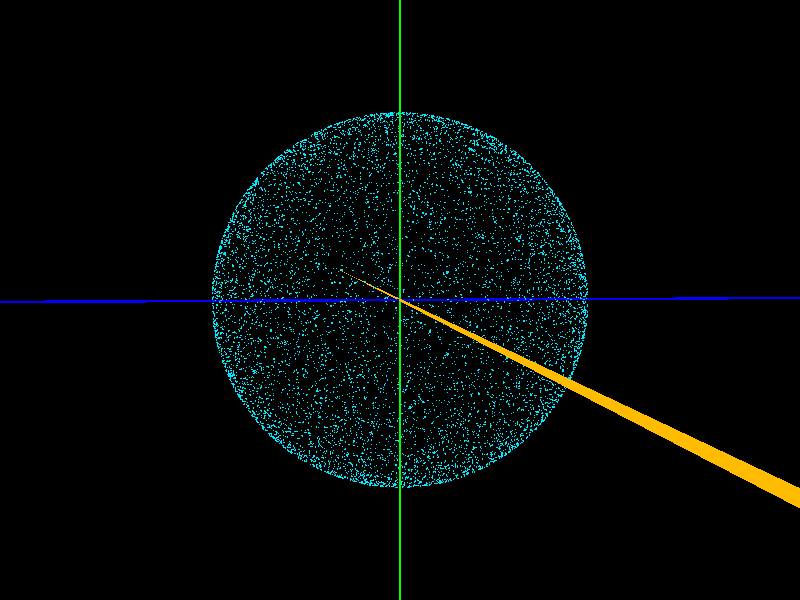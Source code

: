 // Persistence of Vision Ray Tracer Scene Description File
// File: SphericDistribution.pov

#version 3.6; // current version is 3.8

/* 
Information on Pov-Ray:
 
My personal introduction into Pov-Ray was the excellent book "3D-Welten, professionelle Animationen und fotorealistische Grafiken mit Raytracing" from 
Toni Lama by Carl Hanser Verlag München Wien, 2004. Apart of that I recommend the Pov-Ray-homepage (http://www.povray.org).

Further information on Pov-Ray can be found at https://sus.ziti.uni-heidelberg.de/Lehre/WS2021_Tools/POVRAY/POVRAY_PeterFischer.pdf,  
https://wiki.povray.org/content/Main_Page, https://de.wikibooks.org/wiki/Raytracing_mit_POV-Ray or, in german language, here: https://www.f-lohmueller.de/pov_tut/pov__ger.htm
*/ 
 
 
//-----------------------------------Scene settings (Camera, light, background)-------------------------------------------------

global_settings {
    assumed_gamma 1.0
    max_trace_level 5
}


#declare Camerax = camera {
    location  <-5, 0.25, 0.5> 
    look_at   <0, 0,  0>
}
 
 
camera {
    Camerax
}


// create a regular point light source
light_source {
    0*x                  // light's position (translated below)
    color rgb <1,1,1>    // light's color
    translate <-100, 100, 30>
} 
light_source {
    0*x                  // light's position (translated below)
    color rgb <0.6,0.6,0.6>    // light's color
    translate <0, 100, -10>
}  

//---------------------------------------------------Modeling approach---------------------------------------------- 

/*
For obtaining an even spherical distribution of points it is not sufficient to randomly distribute points along latitudes and longitudes, since this will result in accumulation of 
points near the poles. One approach for an even distribution is to distribute points randomly on a cylinder where the sphere in question is inscribed. By projecting these points onto 
the sphere using an angle of 90 degrees with respect to the axis of the cylinder, an even distribution on the sphere may be obtained. This approach is modified below for a sphere with 
radius R, by first placing a position onto the x-axis (axis of the cylinder) in the distance R from the origin. This position is then rotated around the z-axis by the angle a = arccos(H/R)
with H being randomly selected with values between -R and R. This rotation corresponds to the projection of a point on the cylinder onto the sphere. Finally the positions obtained are rotated 
around the x-axis by a randomly selected angle between 0 and 360 degrees.
 
*/ 



//-------------------------------------------------------The coordinate system--------------------------------------------------------------

cylinder { 
    <-1000, 0, 0>, <1000, 0, 0>, 0.01 
    pigment {
        color rgb <1,0.5,0>     // solid color pigment
    }
}

cylinder { 
    <0, -1000, 0>, <0, 1000, 0>, 0.01 
    pigment {
        color rgb <0,1,0>     // solid color pigment
    }
}

cylinder { 
    <0, 0, -1000>, <0, 0, 1000>, 0.01 
    pigment {
        color rgb <0,0,1>     // solid color pigment
    }
} 

//---------------------------Objects-----------------------------------------------------------------       


#declare chance1 = seed (8); 

#declare ticker = 0; 
#while (ticker < 10000) 

    #declare R = 1.5;                                               //The radius of the sphere; the sphere has the origin as its center
    #declare P1 = <R, 0, 0>;                                        //A position on the x-axis, on the surface of the sphere
    #declare H = R*(2*rand(chance1) - 1);                           //H is any random position on the x-axis within the sphere
    #declare Angle = degrees(acos(H/R));                            //The angle of rotation is defined as the arcus cosine of the ratio between H and R.
    #declare P1 = vrotate (P1, <0, 0, Angle>);                      //The position is rotated around the z-axis by the angle just defined. 
    #declare P1 = vrotate (P1, <360*rand(chance1), 0, 0>);          //The position is rotated around the x-axis by a random angle between 0 and 360 degrees. 
    sphere { 
        <0, 0, 0>, 0.005
        translate P1
        texture{ 
            pigment {
                color rgb <0,208/255,1>
            }
            finish {
                ambient 8 
            }
    }
} 

#declare ticker = ticker + 1; 
#end 

